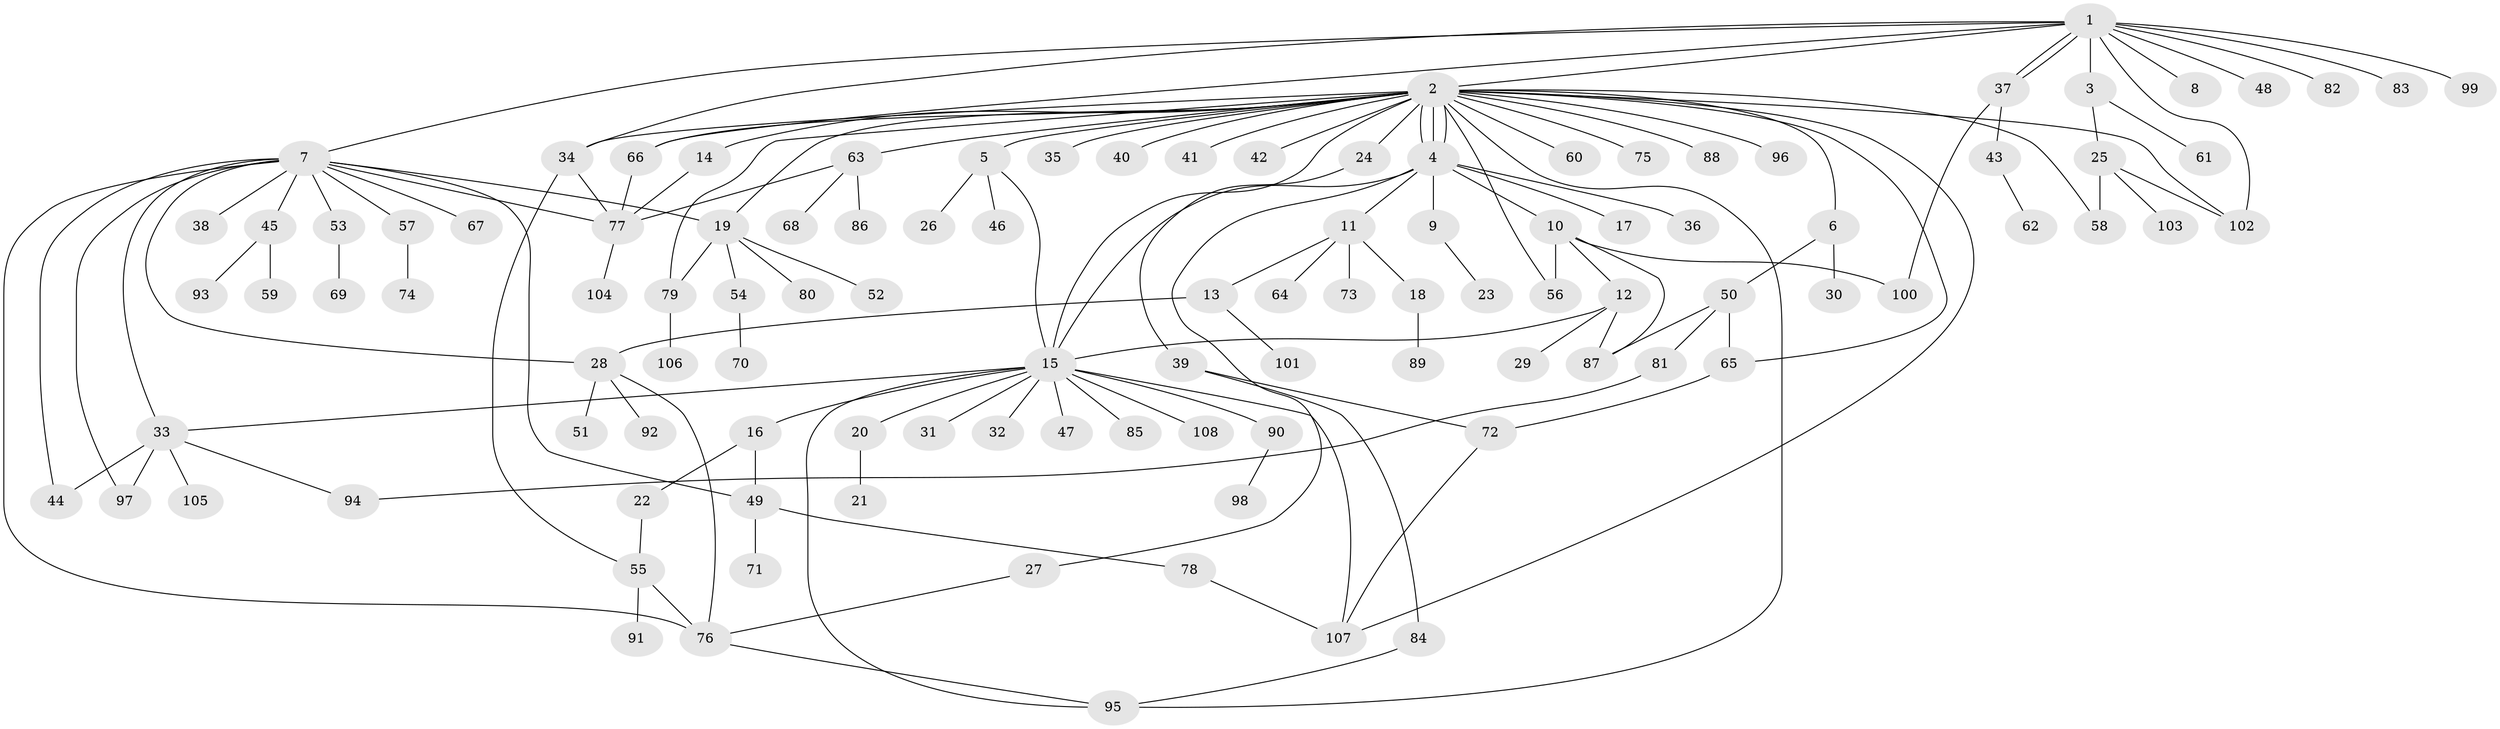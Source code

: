 // coarse degree distribution, {5: 0.0851063829787234, 12: 0.0425531914893617, 3: 0.23404255319148937, 7: 0.02127659574468085, 6: 0.02127659574468085, 1: 0.40425531914893614, 4: 0.0851063829787234, 2: 0.06382978723404255, 8: 0.02127659574468085, 11: 0.02127659574468085}
// Generated by graph-tools (version 1.1) at 2025/50/03/04/25 22:50:19]
// undirected, 108 vertices, 146 edges
graph export_dot {
  node [color=gray90,style=filled];
  1;
  2;
  3;
  4;
  5;
  6;
  7;
  8;
  9;
  10;
  11;
  12;
  13;
  14;
  15;
  16;
  17;
  18;
  19;
  20;
  21;
  22;
  23;
  24;
  25;
  26;
  27;
  28;
  29;
  30;
  31;
  32;
  33;
  34;
  35;
  36;
  37;
  38;
  39;
  40;
  41;
  42;
  43;
  44;
  45;
  46;
  47;
  48;
  49;
  50;
  51;
  52;
  53;
  54;
  55;
  56;
  57;
  58;
  59;
  60;
  61;
  62;
  63;
  64;
  65;
  66;
  67;
  68;
  69;
  70;
  71;
  72;
  73;
  74;
  75;
  76;
  77;
  78;
  79;
  80;
  81;
  82;
  83;
  84;
  85;
  86;
  87;
  88;
  89;
  90;
  91;
  92;
  93;
  94;
  95;
  96;
  97;
  98;
  99;
  100;
  101;
  102;
  103;
  104;
  105;
  106;
  107;
  108;
  1 -- 2;
  1 -- 3;
  1 -- 7;
  1 -- 8;
  1 -- 34;
  1 -- 37;
  1 -- 37;
  1 -- 48;
  1 -- 66;
  1 -- 82;
  1 -- 83;
  1 -- 99;
  1 -- 102;
  2 -- 4;
  2 -- 4;
  2 -- 4;
  2 -- 5;
  2 -- 6;
  2 -- 14;
  2 -- 15;
  2 -- 19;
  2 -- 24;
  2 -- 34;
  2 -- 35;
  2 -- 40;
  2 -- 41;
  2 -- 42;
  2 -- 56;
  2 -- 58;
  2 -- 60;
  2 -- 63;
  2 -- 65;
  2 -- 66;
  2 -- 75;
  2 -- 79;
  2 -- 88;
  2 -- 95;
  2 -- 96;
  2 -- 102;
  2 -- 107;
  3 -- 25;
  3 -- 61;
  4 -- 9;
  4 -- 10;
  4 -- 11;
  4 -- 15;
  4 -- 17;
  4 -- 27;
  4 -- 36;
  5 -- 15;
  5 -- 26;
  5 -- 46;
  6 -- 30;
  6 -- 50;
  7 -- 19;
  7 -- 28;
  7 -- 33;
  7 -- 38;
  7 -- 44;
  7 -- 45;
  7 -- 49;
  7 -- 53;
  7 -- 57;
  7 -- 67;
  7 -- 76;
  7 -- 77;
  7 -- 97;
  9 -- 23;
  10 -- 12;
  10 -- 56;
  10 -- 87;
  10 -- 100;
  11 -- 13;
  11 -- 18;
  11 -- 64;
  11 -- 73;
  12 -- 15;
  12 -- 29;
  12 -- 87;
  13 -- 28;
  13 -- 101;
  14 -- 77;
  15 -- 16;
  15 -- 20;
  15 -- 31;
  15 -- 32;
  15 -- 33;
  15 -- 47;
  15 -- 85;
  15 -- 90;
  15 -- 95;
  15 -- 107;
  15 -- 108;
  16 -- 22;
  16 -- 49;
  18 -- 89;
  19 -- 52;
  19 -- 54;
  19 -- 79;
  19 -- 80;
  20 -- 21;
  22 -- 55;
  24 -- 39;
  25 -- 58;
  25 -- 102;
  25 -- 103;
  27 -- 76;
  28 -- 51;
  28 -- 76;
  28 -- 92;
  33 -- 44;
  33 -- 94;
  33 -- 97;
  33 -- 105;
  34 -- 55;
  34 -- 77;
  37 -- 43;
  37 -- 100;
  39 -- 72;
  39 -- 84;
  43 -- 62;
  45 -- 59;
  45 -- 93;
  49 -- 71;
  49 -- 78;
  50 -- 65;
  50 -- 81;
  50 -- 87;
  53 -- 69;
  54 -- 70;
  55 -- 76;
  55 -- 91;
  57 -- 74;
  63 -- 68;
  63 -- 77;
  63 -- 86;
  65 -- 72;
  66 -- 77;
  72 -- 107;
  76 -- 95;
  77 -- 104;
  78 -- 107;
  79 -- 106;
  81 -- 94;
  84 -- 95;
  90 -- 98;
}
